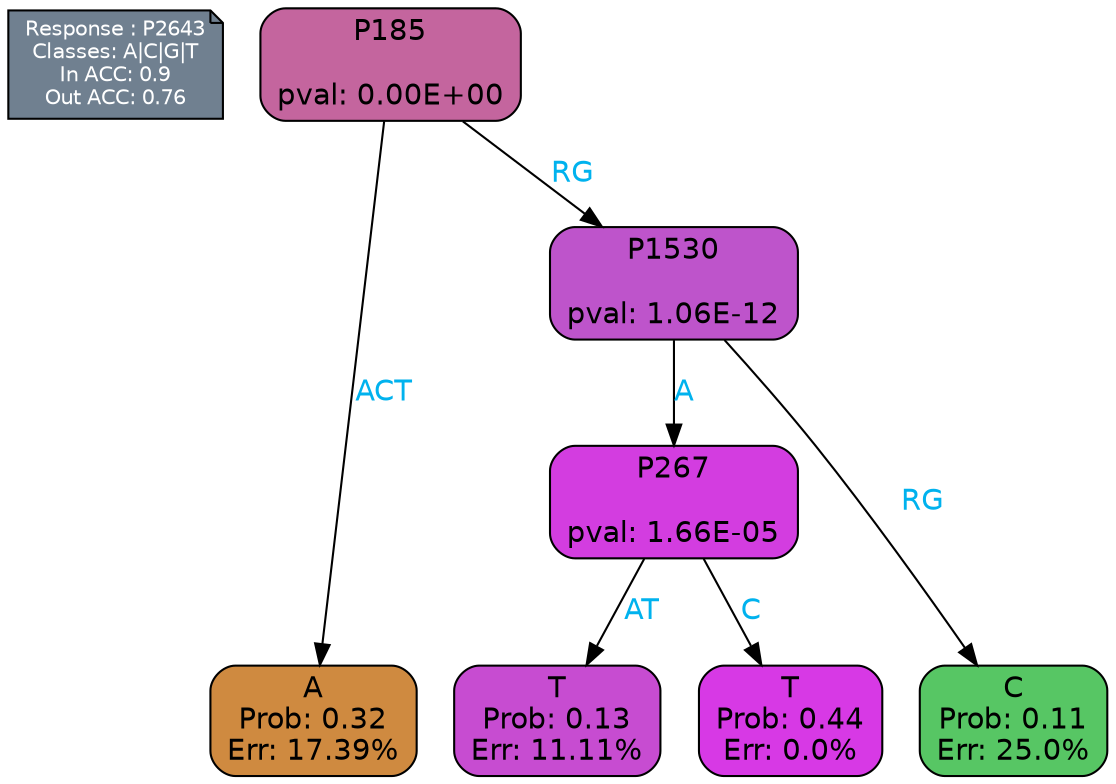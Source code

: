 digraph Tree {
node [shape=box, style="filled, rounded", color="black", fontname=helvetica] ;
graph [ranksep=equally, splines=polylines, bgcolor=transparent, dpi=600] ;
edge [fontname=helvetica] ;
LEGEND [label="Response : P2643
Classes: A|C|G|T
In ACC: 0.9
Out ACC: 0.76
",shape=note,align=left,style=filled,fillcolor="slategray",fontcolor="white",fontsize=10];1 [label="P185

pval: 0.00E+00", fillcolor="#c4659e"] ;
2 [label="A
Prob: 0.32
Err: 17.39%", fillcolor="#cf8a40"] ;
3 [label="P1530

pval: 1.06E-12", fillcolor="#be54cb"] ;
4 [label="P267

pval: 1.66E-05", fillcolor="#d33de0"] ;
5 [label="T
Prob: 0.13
Err: 11.11%", fillcolor="#c74cd1"] ;
6 [label="T
Prob: 0.44
Err: 0.0%", fillcolor="#d739e5"] ;
7 [label="C
Prob: 0.11
Err: 25.0%", fillcolor="#57c664"] ;
1 -> 2 [label="ACT",fontcolor=deepskyblue2] ;
1 -> 3 [label="RG",fontcolor=deepskyblue2] ;
3 -> 4 [label="A",fontcolor=deepskyblue2] ;
3 -> 7 [label="RG",fontcolor=deepskyblue2] ;
4 -> 5 [label="AT",fontcolor=deepskyblue2] ;
4 -> 6 [label="C",fontcolor=deepskyblue2] ;
{rank = same; 2;5;6;7;}{rank = same; LEGEND;1;}}